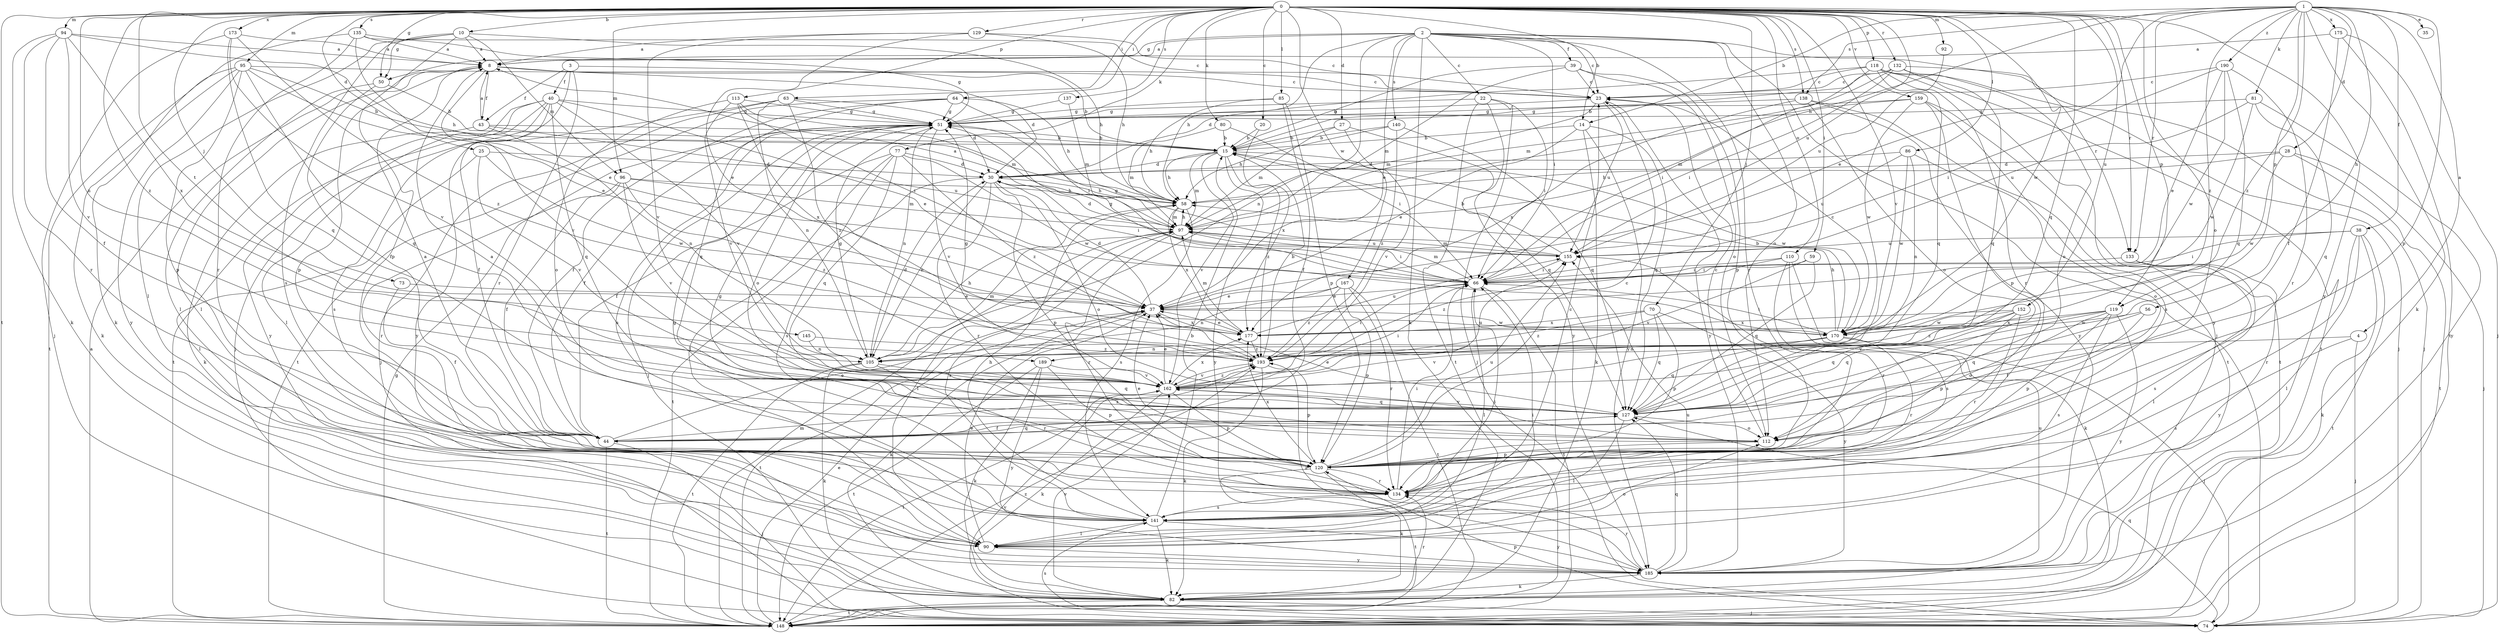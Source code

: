 strict digraph  {
0;
1;
2;
3;
4;
8;
10;
14;
15;
20;
22;
23;
25;
27;
28;
30;
35;
37;
38;
39;
40;
43;
44;
50;
51;
56;
58;
59;
63;
64;
66;
70;
73;
74;
77;
80;
81;
82;
85;
86;
90;
92;
94;
95;
96;
97;
105;
110;
112;
113;
118;
119;
120;
127;
129;
132;
133;
134;
135;
137;
138;
140;
141;
145;
148;
152;
155;
159;
162;
167;
170;
173;
175;
177;
185;
189;
190;
193;
0 -> 10  [label=b];
0 -> 14  [label=b];
0 -> 20  [label=c];
0 -> 25  [label=d];
0 -> 27  [label=d];
0 -> 50  [label=g];
0 -> 59  [label=i];
0 -> 63  [label=i];
0 -> 64  [label=i];
0 -> 70  [label=j];
0 -> 73  [label=j];
0 -> 77  [label=k];
0 -> 80  [label=k];
0 -> 85  [label=l];
0 -> 86  [label=l];
0 -> 92  [label=m];
0 -> 94  [label=m];
0 -> 95  [label=m];
0 -> 96  [label=m];
0 -> 105  [label=n];
0 -> 110  [label=o];
0 -> 112  [label=o];
0 -> 113  [label=p];
0 -> 118  [label=p];
0 -> 119  [label=p];
0 -> 127  [label=q];
0 -> 129  [label=r];
0 -> 132  [label=r];
0 -> 133  [label=r];
0 -> 135  [label=s];
0 -> 137  [label=s];
0 -> 138  [label=s];
0 -> 145  [label=t];
0 -> 148  [label=t];
0 -> 152  [label=u];
0 -> 155  [label=u];
0 -> 159  [label=v];
0 -> 162  [label=v];
0 -> 167  [label=w];
0 -> 170  [label=w];
0 -> 173  [label=x];
0 -> 185  [label=y];
0 -> 189  [label=z];
1 -> 4  [label=a];
1 -> 14  [label=b];
1 -> 28  [label=d];
1 -> 35  [label=e];
1 -> 37  [label=e];
1 -> 38  [label=f];
1 -> 56  [label=h];
1 -> 58  [label=h];
1 -> 81  [label=k];
1 -> 82  [label=k];
1 -> 119  [label=p];
1 -> 120  [label=p];
1 -> 133  [label=r];
1 -> 138  [label=s];
1 -> 175  [label=x];
1 -> 189  [label=z];
1 -> 190  [label=z];
1 -> 193  [label=z];
2 -> 8  [label=a];
2 -> 22  [label=c];
2 -> 23  [label=c];
2 -> 37  [label=e];
2 -> 39  [label=f];
2 -> 50  [label=g];
2 -> 58  [label=h];
2 -> 66  [label=i];
2 -> 74  [label=j];
2 -> 82  [label=k];
2 -> 105  [label=n];
2 -> 112  [label=o];
2 -> 133  [label=r];
2 -> 134  [label=r];
2 -> 140  [label=s];
3 -> 15  [label=b];
3 -> 40  [label=f];
3 -> 43  [label=f];
3 -> 74  [label=j];
3 -> 134  [label=r];
4 -> 74  [label=j];
4 -> 105  [label=n];
4 -> 141  [label=s];
8 -> 23  [label=c];
8 -> 30  [label=d];
8 -> 43  [label=f];
8 -> 90  [label=l];
8 -> 120  [label=p];
8 -> 162  [label=v];
10 -> 8  [label=a];
10 -> 50  [label=g];
10 -> 58  [label=h];
10 -> 90  [label=l];
10 -> 96  [label=m];
10 -> 120  [label=p];
10 -> 141  [label=s];
14 -> 15  [label=b];
14 -> 37  [label=e];
14 -> 82  [label=k];
14 -> 127  [label=q];
14 -> 185  [label=y];
15 -> 30  [label=d];
15 -> 58  [label=h];
15 -> 97  [label=m];
15 -> 162  [label=v];
15 -> 170  [label=w];
15 -> 185  [label=y];
15 -> 193  [label=z];
20 -> 15  [label=b];
20 -> 177  [label=x];
22 -> 51  [label=g];
22 -> 66  [label=i];
22 -> 74  [label=j];
22 -> 148  [label=t];
22 -> 185  [label=y];
23 -> 51  [label=g];
23 -> 97  [label=m];
23 -> 155  [label=u];
23 -> 185  [label=y];
25 -> 30  [label=d];
25 -> 90  [label=l];
25 -> 162  [label=v];
25 -> 170  [label=w];
27 -> 15  [label=b];
27 -> 97  [label=m];
27 -> 127  [label=q];
27 -> 162  [label=v];
28 -> 30  [label=d];
28 -> 58  [label=h];
28 -> 74  [label=j];
28 -> 148  [label=t];
28 -> 170  [label=w];
30 -> 58  [label=h];
30 -> 66  [label=i];
30 -> 105  [label=n];
30 -> 112  [label=o];
30 -> 120  [label=p];
30 -> 134  [label=r];
30 -> 148  [label=t];
37 -> 30  [label=d];
37 -> 82  [label=k];
37 -> 148  [label=t];
37 -> 170  [label=w];
37 -> 177  [label=x];
38 -> 66  [label=i];
38 -> 82  [label=k];
38 -> 90  [label=l];
38 -> 134  [label=r];
38 -> 148  [label=t];
38 -> 155  [label=u];
39 -> 15  [label=b];
39 -> 23  [label=c];
39 -> 97  [label=m];
39 -> 112  [label=o];
39 -> 120  [label=p];
40 -> 37  [label=e];
40 -> 44  [label=f];
40 -> 51  [label=g];
40 -> 90  [label=l];
40 -> 127  [label=q];
40 -> 141  [label=s];
40 -> 148  [label=t];
40 -> 162  [label=v];
40 -> 185  [label=y];
43 -> 8  [label=a];
43 -> 15  [label=b];
43 -> 82  [label=k];
43 -> 105  [label=n];
43 -> 155  [label=u];
44 -> 8  [label=a];
44 -> 37  [label=e];
44 -> 74  [label=j];
44 -> 127  [label=q];
44 -> 148  [label=t];
44 -> 193  [label=z];
50 -> 15  [label=b];
50 -> 44  [label=f];
50 -> 90  [label=l];
51 -> 15  [label=b];
51 -> 44  [label=f];
51 -> 74  [label=j];
51 -> 105  [label=n];
51 -> 112  [label=o];
51 -> 141  [label=s];
51 -> 162  [label=v];
56 -> 44  [label=f];
56 -> 127  [label=q];
56 -> 170  [label=w];
58 -> 97  [label=m];
58 -> 141  [label=s];
58 -> 177  [label=x];
59 -> 66  [label=i];
59 -> 127  [label=q];
59 -> 162  [label=v];
63 -> 30  [label=d];
63 -> 51  [label=g];
63 -> 74  [label=j];
63 -> 105  [label=n];
63 -> 185  [label=y];
63 -> 193  [label=z];
64 -> 44  [label=f];
64 -> 51  [label=g];
64 -> 58  [label=h];
64 -> 66  [label=i];
64 -> 127  [label=q];
64 -> 148  [label=t];
66 -> 37  [label=e];
66 -> 51  [label=g];
66 -> 90  [label=l];
66 -> 97  [label=m];
66 -> 148  [label=t];
70 -> 120  [label=p];
70 -> 127  [label=q];
70 -> 177  [label=x];
70 -> 185  [label=y];
70 -> 193  [label=z];
73 -> 37  [label=e];
73 -> 44  [label=f];
74 -> 120  [label=p];
74 -> 127  [label=q];
74 -> 141  [label=s];
74 -> 162  [label=v];
77 -> 30  [label=d];
77 -> 44  [label=f];
77 -> 90  [label=l];
77 -> 127  [label=q];
77 -> 141  [label=s];
77 -> 170  [label=w];
77 -> 193  [label=z];
80 -> 15  [label=b];
80 -> 66  [label=i];
80 -> 97  [label=m];
81 -> 51  [label=g];
81 -> 127  [label=q];
81 -> 155  [label=u];
81 -> 170  [label=w];
81 -> 185  [label=y];
82 -> 74  [label=j];
82 -> 134  [label=r];
82 -> 148  [label=t];
82 -> 155  [label=u];
82 -> 162  [label=v];
85 -> 44  [label=f];
85 -> 51  [label=g];
85 -> 58  [label=h];
85 -> 120  [label=p];
86 -> 30  [label=d];
86 -> 105  [label=n];
86 -> 112  [label=o];
86 -> 155  [label=u];
86 -> 170  [label=w];
90 -> 37  [label=e];
90 -> 66  [label=i];
90 -> 112  [label=o];
90 -> 185  [label=y];
92 -> 155  [label=u];
94 -> 8  [label=a];
94 -> 44  [label=f];
94 -> 58  [label=h];
94 -> 82  [label=k];
94 -> 134  [label=r];
94 -> 162  [label=v];
94 -> 177  [label=x];
95 -> 15  [label=b];
95 -> 23  [label=c];
95 -> 37  [label=e];
95 -> 82  [label=k];
95 -> 120  [label=p];
95 -> 127  [label=q];
95 -> 148  [label=t];
95 -> 185  [label=y];
96 -> 44  [label=f];
96 -> 58  [label=h];
96 -> 97  [label=m];
96 -> 134  [label=r];
96 -> 162  [label=v];
96 -> 193  [label=z];
97 -> 8  [label=a];
97 -> 30  [label=d];
97 -> 58  [label=h];
97 -> 66  [label=i];
97 -> 90  [label=l];
97 -> 134  [label=r];
97 -> 141  [label=s];
97 -> 155  [label=u];
105 -> 30  [label=d];
105 -> 51  [label=g];
105 -> 58  [label=h];
105 -> 82  [label=k];
105 -> 97  [label=m];
105 -> 127  [label=q];
105 -> 134  [label=r];
105 -> 148  [label=t];
110 -> 66  [label=i];
110 -> 82  [label=k];
110 -> 134  [label=r];
110 -> 141  [label=s];
110 -> 193  [label=z];
112 -> 8  [label=a];
112 -> 23  [label=c];
112 -> 120  [label=p];
113 -> 51  [label=g];
113 -> 66  [label=i];
113 -> 97  [label=m];
113 -> 112  [label=o];
113 -> 162  [label=v];
113 -> 177  [label=x];
118 -> 23  [label=c];
118 -> 30  [label=d];
118 -> 66  [label=i];
118 -> 74  [label=j];
118 -> 127  [label=q];
118 -> 134  [label=r];
118 -> 148  [label=t];
118 -> 185  [label=y];
119 -> 112  [label=o];
119 -> 120  [label=p];
119 -> 127  [label=q];
119 -> 141  [label=s];
119 -> 162  [label=v];
119 -> 177  [label=x];
119 -> 185  [label=y];
120 -> 23  [label=c];
120 -> 37  [label=e];
120 -> 51  [label=g];
120 -> 82  [label=k];
120 -> 134  [label=r];
120 -> 148  [label=t];
120 -> 155  [label=u];
120 -> 177  [label=x];
127 -> 37  [label=e];
127 -> 44  [label=f];
127 -> 90  [label=l];
127 -> 112  [label=o];
127 -> 162  [label=v];
129 -> 8  [label=a];
129 -> 23  [label=c];
129 -> 37  [label=e];
129 -> 58  [label=h];
129 -> 162  [label=v];
132 -> 15  [label=b];
132 -> 23  [label=c];
132 -> 66  [label=i];
132 -> 74  [label=j];
132 -> 97  [label=m];
132 -> 112  [label=o];
132 -> 127  [label=q];
133 -> 66  [label=i];
133 -> 90  [label=l];
133 -> 141  [label=s];
133 -> 185  [label=y];
134 -> 66  [label=i];
134 -> 141  [label=s];
135 -> 8  [label=a];
135 -> 23  [label=c];
135 -> 37  [label=e];
135 -> 51  [label=g];
135 -> 82  [label=k];
135 -> 134  [label=r];
137 -> 51  [label=g];
137 -> 97  [label=m];
138 -> 51  [label=g];
138 -> 112  [label=o];
138 -> 148  [label=t];
138 -> 177  [label=x];
138 -> 185  [label=y];
140 -> 15  [label=b];
140 -> 58  [label=h];
140 -> 127  [label=q];
140 -> 193  [label=z];
141 -> 15  [label=b];
141 -> 23  [label=c];
141 -> 51  [label=g];
141 -> 58  [label=h];
141 -> 66  [label=i];
141 -> 82  [label=k];
141 -> 90  [label=l];
141 -> 185  [label=y];
145 -> 105  [label=n];
145 -> 193  [label=z];
148 -> 8  [label=a];
148 -> 37  [label=e];
148 -> 51  [label=g];
148 -> 97  [label=m];
148 -> 193  [label=z];
152 -> 120  [label=p];
152 -> 127  [label=q];
152 -> 134  [label=r];
152 -> 170  [label=w];
152 -> 177  [label=x];
152 -> 193  [label=z];
155 -> 15  [label=b];
155 -> 51  [label=g];
155 -> 66  [label=i];
155 -> 97  [label=m];
159 -> 51  [label=g];
159 -> 97  [label=m];
159 -> 120  [label=p];
159 -> 141  [label=s];
159 -> 148  [label=t];
159 -> 170  [label=w];
162 -> 37  [label=e];
162 -> 66  [label=i];
162 -> 82  [label=k];
162 -> 120  [label=p];
162 -> 127  [label=q];
162 -> 148  [label=t];
162 -> 155  [label=u];
162 -> 177  [label=x];
162 -> 193  [label=z];
167 -> 37  [label=e];
167 -> 105  [label=n];
167 -> 120  [label=p];
167 -> 134  [label=r];
167 -> 148  [label=t];
167 -> 193  [label=z];
170 -> 15  [label=b];
170 -> 23  [label=c];
170 -> 58  [label=h];
170 -> 66  [label=i];
170 -> 74  [label=j];
170 -> 105  [label=n];
170 -> 127  [label=q];
170 -> 134  [label=r];
170 -> 162  [label=v];
173 -> 8  [label=a];
173 -> 74  [label=j];
173 -> 127  [label=q];
173 -> 162  [label=v];
173 -> 193  [label=z];
175 -> 8  [label=a];
175 -> 44  [label=f];
175 -> 74  [label=j];
175 -> 148  [label=t];
177 -> 37  [label=e];
177 -> 97  [label=m];
177 -> 155  [label=u];
177 -> 193  [label=z];
185 -> 82  [label=k];
185 -> 127  [label=q];
185 -> 134  [label=r];
185 -> 155  [label=u];
185 -> 193  [label=z];
189 -> 82  [label=k];
189 -> 120  [label=p];
189 -> 148  [label=t];
189 -> 162  [label=v];
189 -> 185  [label=y];
190 -> 23  [label=c];
190 -> 37  [label=e];
190 -> 66  [label=i];
190 -> 127  [label=q];
190 -> 134  [label=r];
190 -> 170  [label=w];
193 -> 15  [label=b];
193 -> 51  [label=g];
193 -> 66  [label=i];
193 -> 82  [label=k];
193 -> 120  [label=p];
193 -> 162  [label=v];
}
